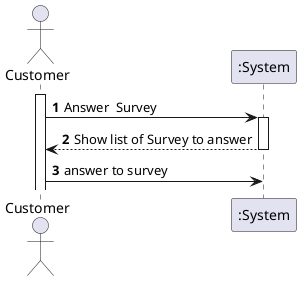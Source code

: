 @startuml
autonumber
actor "Customer" as MEDLT

activate MEDLT
MEDLT-> ":System" : Answer  Survey

activate ":System"
":System" --> MEDLT : Show list of Survey to answer

deactivate ":System"

MEDLT-> ":System" : answer to survey
deactivate ":System"
@enduml